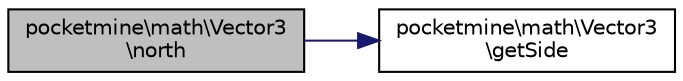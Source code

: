 digraph "pocketmine\math\Vector3\north"
{
 // INTERACTIVE_SVG=YES
 // LATEX_PDF_SIZE
  edge [fontname="Helvetica",fontsize="10",labelfontname="Helvetica",labelfontsize="10"];
  node [fontname="Helvetica",fontsize="10",shape=record];
  rankdir="LR";
  Node1 [label="pocketmine\\math\\Vector3\l\\north",height=0.2,width=0.4,color="black", fillcolor="grey75", style="filled", fontcolor="black",tooltip=" "];
  Node1 -> Node2 [color="midnightblue",fontsize="10",style="solid",fontname="Helvetica"];
  Node2 [label="pocketmine\\math\\Vector3\l\\getSide",height=0.2,width=0.4,color="black", fillcolor="white", style="filled",URL="$d2/d90/classpocketmine_1_1math_1_1_vector3.html#af00b0c58eb14b727b3ed91151b517ee4",tooltip=" "];
}

